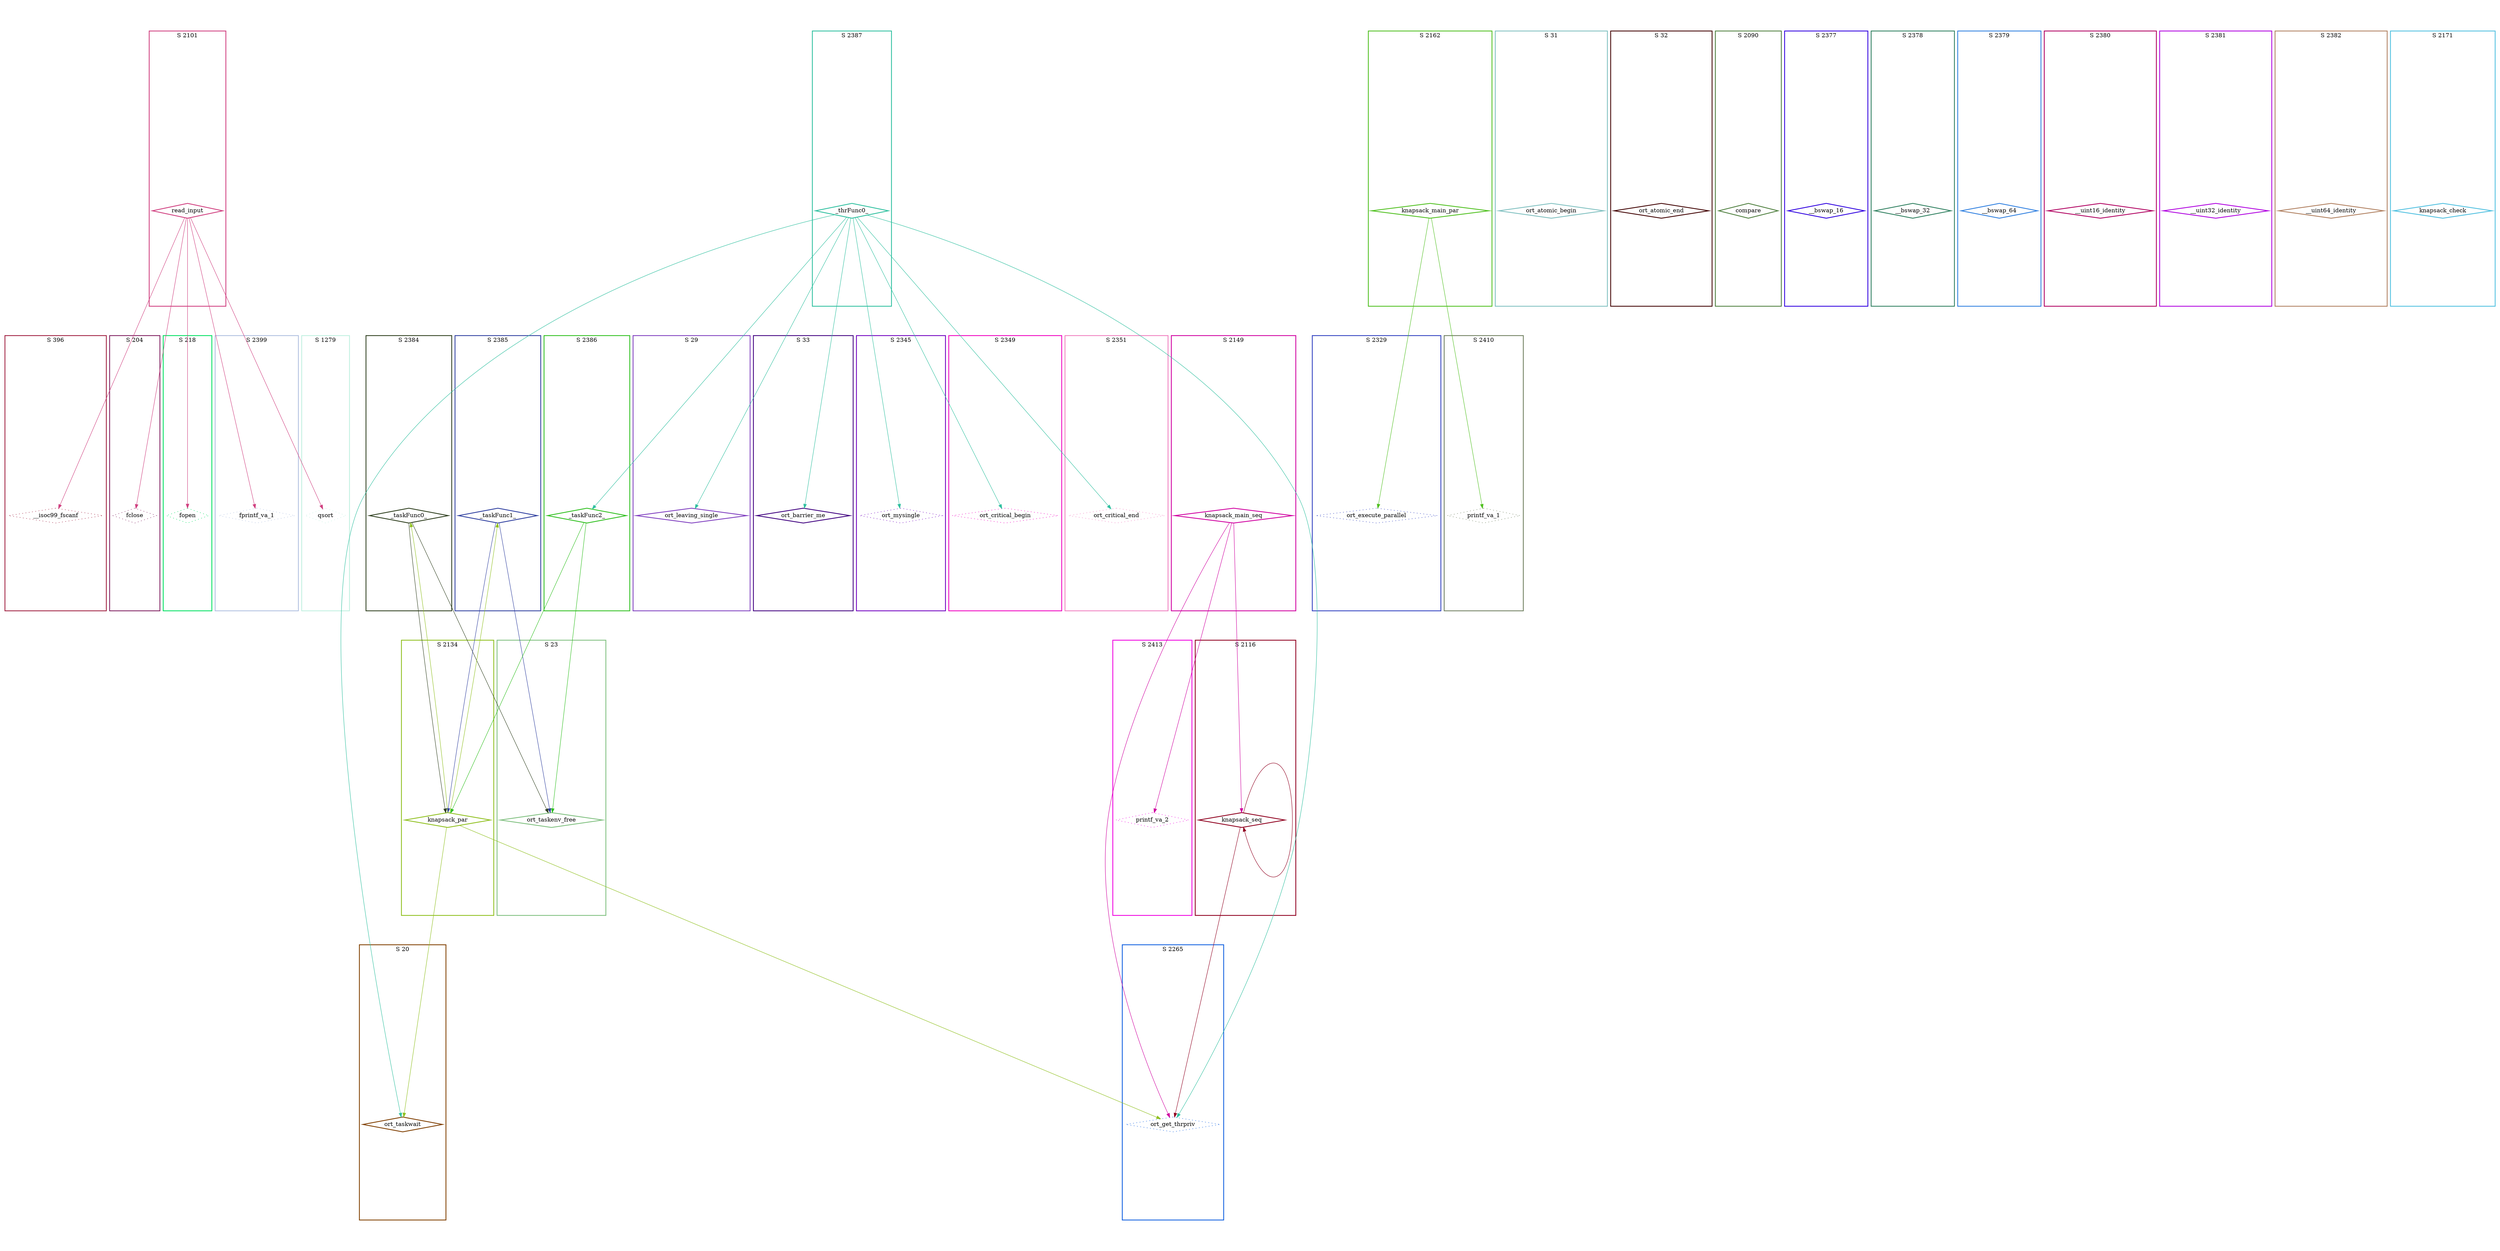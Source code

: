 digraph G {
  ratio=0.500000;
  "UV __isoc99_fscanf (396)" [color="#A02040", label="__isoc99_fscanf",
                              shape=diamond, style="dotted", ];
  "UV ort_taskwait (20)" [color="#804000", label="ort_taskwait",
                          shape=diamond, style="bold", ];
  "UV ort_taskenv_free (23)" [color="#80C080", label="ort_taskenv_free",
                              shape=diamond, style="bold", ];
  "UV ort_execute_parallel (2329)" [color="#3040C0",
                                    label="ort_execute_parallel",
                                    shape=diamond, style="dotted", ];
  "UV ort_leaving_single (29)" [color="#8040C0", label="ort_leaving_single",
                                shape=diamond, style="bold", ];
  "UV ort_atomic_begin (31)" [color="#80C0C0", label="ort_atomic_begin",
                              shape=diamond, style="bold", ];
  "UV ort_atomic_end (32)" [color="#400000", label="ort_atomic_end",
                            shape=diamond, style="bold", ];
  "UV ort_barrier_me (33)" [color="#400080", label="ort_barrier_me",
                            shape=diamond, style="bold", ];
  "UV ort_mysingle (2345)" [color="#7000C0", label="ort_mysingle",
                            shape=diamond, style="dotted", ];
  "UV compare (2090)" [color="#508040", label="compare", shape=diamond,
                       style="bold", ];
  "UV ort_critical_begin (2349)" [color="#F000C0",
                                  label="ort_critical_begin", shape=diamond,
                                  style="dotted", ];
  "UV ort_critical_end (2351)" [color="#F080C0", label="ort_critical_end",
                                shape=diamond, style="dotted", ];
  "UV read_input (2101)" [color="#D04080", label="read_input", shape=diamond,
                          style="bold", ];
  "UV knapsack_seq (2116)" [color="#900020", label="knapsack_seq",
                            shape=diamond, style="bold", ];
  "UV __bswap_16 (2377)" [color="#3000E0", label="__bswap_16", shape=diamond,
                          style="bold", ];
  "UV __bswap_32 (2378)" [color="#308060", label="__bswap_32", shape=diamond,
                          style="bold", ];
  "UV __bswap_64 (2379)" [color="#3080E0", label="__bswap_64", shape=diamond,
                          style="bold", ];
  "UV fclose (204)" [color="#802060", label="fclose", shape=diamond,
                     style="dotted", ];
  "UV __uint16_identity (2380)" [color="#B00060", label="__uint16_identity",
                                 shape=diamond, style="bold", ];
  "UV __uint32_identity (2381)" [color="#B000E0", label="__uint32_identity",
                                 shape=diamond, style="bold", ];
  "UV __uint64_identity (2382)" [color="#B08060", label="__uint64_identity",
                                 shape=diamond, style="bold", ];
  "UV _taskFunc0_ (2384)" [color="#304020", label="_taskFunc0_",
                           shape=diamond, style="bold", ];
  "UV _taskFunc1_ (2385)" [color="#3040A0", label="_taskFunc1_",
                           shape=diamond, style="bold", ];
  "UV _taskFunc2_ (2386)" [color="#30C020", label="_taskFunc2_",
                           shape=diamond, style="bold", ];
  "UV _thrFunc0_ (2387)" [color="#30C0A0", label="_thrFunc0_", shape=diamond,
                          style="bold", ];
  "UV knapsack_par (2134)" [color="#90C020", label="knapsack_par",
                            shape=diamond, style="bold", ];
  "UV ort_get_thrpriv (2265)" [color="#1060E0", label="ort_get_thrpriv",
                               shape=diamond, style="dotted", ];
  "UV fopen (218)" [color="#00E060", label="fopen", shape=diamond,
                    style="dotted", ];
  "UV fprintf_va_1 (2399)" [color="#B0C0E0", label="fprintf_va_1",
                            shape=diamond, style="dotted", ];
  "UV knapsack_main_seq (2149)" [color="#D000A0", label="knapsack_main_seq",
                                 shape=diamond, style="bold", ];
  "UV printf_va_1 (2410)" [color="#708060", label="printf_va_1",
                           shape=diamond, style="dotted", ];
  "UV printf_va_2 (2413)" [color="#F000E0", label="printf_va_2",
                           shape=diamond, style="dotted", ];
  "UV knapsack_main_par (2162)" [color="#50C020", label="knapsack_main_par",
                                 shape=diamond, style="bold", ];
  "UV knapsack_check (2171)" [color="#50C0E0", label="knapsack_check",
                              shape=diamond, style="bold", ];
  "UV qsort (1279)" [color="#C0F0E0", label="qsort", shape=diamond,
                     style="dotted", ];
  
  subgraph cluster_1279 { color="#C0F0E0"; label="S 1279"; style="bold"; "UV qsort (1279)";
     };
  subgraph cluster_20 { color="#804000"; label="S 20"; style="bold"; "UV ort_taskwait (20)";
     };
  subgraph cluster_204 { color="#802060"; label="S 204"; style="bold"; "UV fclose (204)";
     };
  subgraph cluster_2090 { color="#508040"; label="S 2090"; style="bold"; "UV compare (2090)";
     };
  subgraph cluster_2101 { color="#D04080"; label="S 2101"; style="bold"; "UV read_input (2101)";
     };
  subgraph cluster_2116 { color="#900020"; label="S 2116"; style="bold"; "UV knapsack_seq (2116)";
     };
  subgraph cluster_2134 { color="#90C020"; label="S 2134"; style="bold"; "UV knapsack_par (2134)";
     };
  subgraph cluster_2149 { color="#D000A0"; label="S 2149"; style="bold"; "UV knapsack_main_seq (2149)";
     };
  subgraph cluster_2162 { color="#50C020"; label="S 2162"; style="bold"; "UV knapsack_main_par (2162)";
     };
  subgraph cluster_2171 { color="#50C0E0"; label="S 2171"; style="bold"; "UV knapsack_check (2171)";
     };
  subgraph cluster_218 { color="#00E060"; label="S 218"; style="bold"; "UV fopen (218)";
     };
  subgraph cluster_2265 { color="#1060E0"; label="S 2265"; style="bold"; "UV ort_get_thrpriv (2265)";
     };
  subgraph cluster_23 { color="#80C080"; label="S 23"; style="bold"; "UV ort_taskenv_free (23)";
     };
  subgraph cluster_2329 { color="#3040C0"; label="S 2329"; style="bold"; "UV ort_execute_parallel (2329)";
     };
  subgraph cluster_2345 { color="#7000C0"; label="S 2345"; style="bold"; "UV ort_mysingle (2345)";
     };
  subgraph cluster_2349 { color="#F000C0"; label="S 2349"; style="bold"; "UV ort_critical_begin (2349)";
     };
  subgraph cluster_2351 { color="#F080C0"; label="S 2351"; style="bold"; "UV ort_critical_end (2351)";
     };
  subgraph cluster_2377 { color="#3000E0"; label="S 2377"; style="bold"; "UV __bswap_16 (2377)";
     };
  subgraph cluster_2378 { color="#308060"; label="S 2378"; style="bold"; "UV __bswap_32 (2378)";
     };
  subgraph cluster_2379 { color="#3080E0"; label="S 2379"; style="bold"; "UV __bswap_64 (2379)";
     };
  subgraph cluster_2380 { color="#B00060"; label="S 2380"; style="bold"; "UV __uint16_identity (2380)";
     };
  subgraph cluster_2381 { color="#B000E0"; label="S 2381"; style="bold"; "UV __uint32_identity (2381)";
     };
  subgraph cluster_2382 { color="#B08060"; label="S 2382"; style="bold"; "UV __uint64_identity (2382)";
     };
  subgraph cluster_2384 { color="#304020"; label="S 2384"; style="bold"; "UV _taskFunc0_ (2384)";
     };
  subgraph cluster_2385 { color="#3040A0"; label="S 2385"; style="bold"; "UV _taskFunc1_ (2385)";
     };
  subgraph cluster_2386 { color="#30C020"; label="S 2386"; style="bold"; "UV _taskFunc2_ (2386)";
     };
  subgraph cluster_2387 { color="#30C0A0"; label="S 2387"; style="bold"; "UV _thrFunc0_ (2387)";
     };
  subgraph cluster_2399 { color="#B0C0E0"; label="S 2399"; style="bold"; "UV fprintf_va_1 (2399)";
     };
  subgraph cluster_2410 { color="#708060"; label="S 2410"; style="bold"; "UV printf_va_1 (2410)";
     };
  subgraph cluster_2413 { color="#F000E0"; label="S 2413"; style="bold"; "UV printf_va_2 (2413)";
     };
  subgraph cluster_29 { color="#8040C0"; label="S 29"; style="bold"; "UV ort_leaving_single (29)";
     };
  subgraph cluster_31 { color="#80C0C0"; label="S 31"; style="bold"; "UV ort_atomic_begin (31)";
     };
  subgraph cluster_32 { color="#400000"; label="S 32"; style="bold"; "UV ort_atomic_end (32)";
     };
  subgraph cluster_33 { color="#400080"; label="S 33"; style="bold"; "UV ort_barrier_me (33)";
     };
  subgraph cluster_396 { color="#A02040"; label="S 396"; style="bold"; "UV __isoc99_fscanf (396)";
     };
  
  "UV read_input (2101)" -> "UV fclose (204)" [color="#D04080", ];
  "UV read_input (2101)" -> "UV fopen (218)" [color="#D04080", ];
  "UV read_input (2101)" -> "UV __isoc99_fscanf (396)" [color="#D04080", ];
  "UV read_input (2101)" -> "UV qsort (1279)" [color="#D04080", ];
  "UV read_input (2101)" -> "UV fprintf_va_1 (2399)" [color="#D04080", ];
  "UV knapsack_seq (2116)" -> "UV knapsack_seq (2116)" [color="#900020", ];
  "UV knapsack_seq (2116)" -> "UV ort_get_thrpriv (2265)" [color="#900020", ];
  "UV _taskFunc0_ (2384)" -> "UV ort_taskenv_free (23)" [color="#304020", ];
  "UV _taskFunc0_ (2384)" -> "UV knapsack_par (2134)" [color="#304020", ];
  "UV _taskFunc1_ (2385)" -> "UV ort_taskenv_free (23)" [color="#3040A0", ];
  "UV _taskFunc1_ (2385)" -> "UV knapsack_par (2134)" [color="#3040A0", ];
  "UV _taskFunc2_ (2386)" -> "UV ort_taskenv_free (23)" [color="#30C020", ];
  "UV _taskFunc2_ (2386)" -> "UV knapsack_par (2134)" [color="#30C020", ];
  "UV _thrFunc0_ (2387)" -> "UV ort_taskwait (20)" [color="#30C0A0", ];
  "UV _thrFunc0_ (2387)" -> "UV ort_leaving_single (29)" [color="#30C0A0", ];
  "UV _thrFunc0_ (2387)" -> "UV ort_barrier_me (33)" [color="#30C0A0", ];
  "UV _thrFunc0_ (2387)" -> "UV ort_get_thrpriv (2265)" [color="#30C0A0", ];
  "UV _thrFunc0_ (2387)" -> "UV ort_mysingle (2345)" [color="#30C0A0", ];
  "UV _thrFunc0_ (2387)" -> "UV ort_critical_begin (2349)" [color="#30C0A0", ];
  "UV _thrFunc0_ (2387)" -> "UV ort_critical_end (2351)" [color="#30C0A0", ];
  "UV _thrFunc0_ (2387)" -> "UV _taskFunc2_ (2386)" [color="#30C0A0", ];
  "UV knapsack_par (2134)" -> "UV ort_taskwait (20)" [color="#90C020", ];
  "UV knapsack_par (2134)" -> "UV ort_get_thrpriv (2265)" [color="#90C020", ];
  "UV knapsack_par (2134)" -> "UV _taskFunc0_ (2384)" [color="#90C020", ];
  "UV knapsack_par (2134)" -> "UV _taskFunc1_ (2385)" [color="#90C020", ];
  "UV knapsack_main_seq (2149)" -> "UV knapsack_seq (2116)" [color="#D000A0", ];
  "UV knapsack_main_seq (2149)" -> "UV ort_get_thrpriv (2265)" [color="#D000A0",
                                                                ];
  "UV knapsack_main_seq (2149)" -> "UV printf_va_2 (2413)" [color="#D000A0", ];
  "UV knapsack_main_par (2162)" -> "UV ort_execute_parallel (2329)" [
  color="#50C020", ];
  "UV knapsack_main_par (2162)" -> "UV printf_va_1 (2410)" [color="#50C020", ];
  
  }
